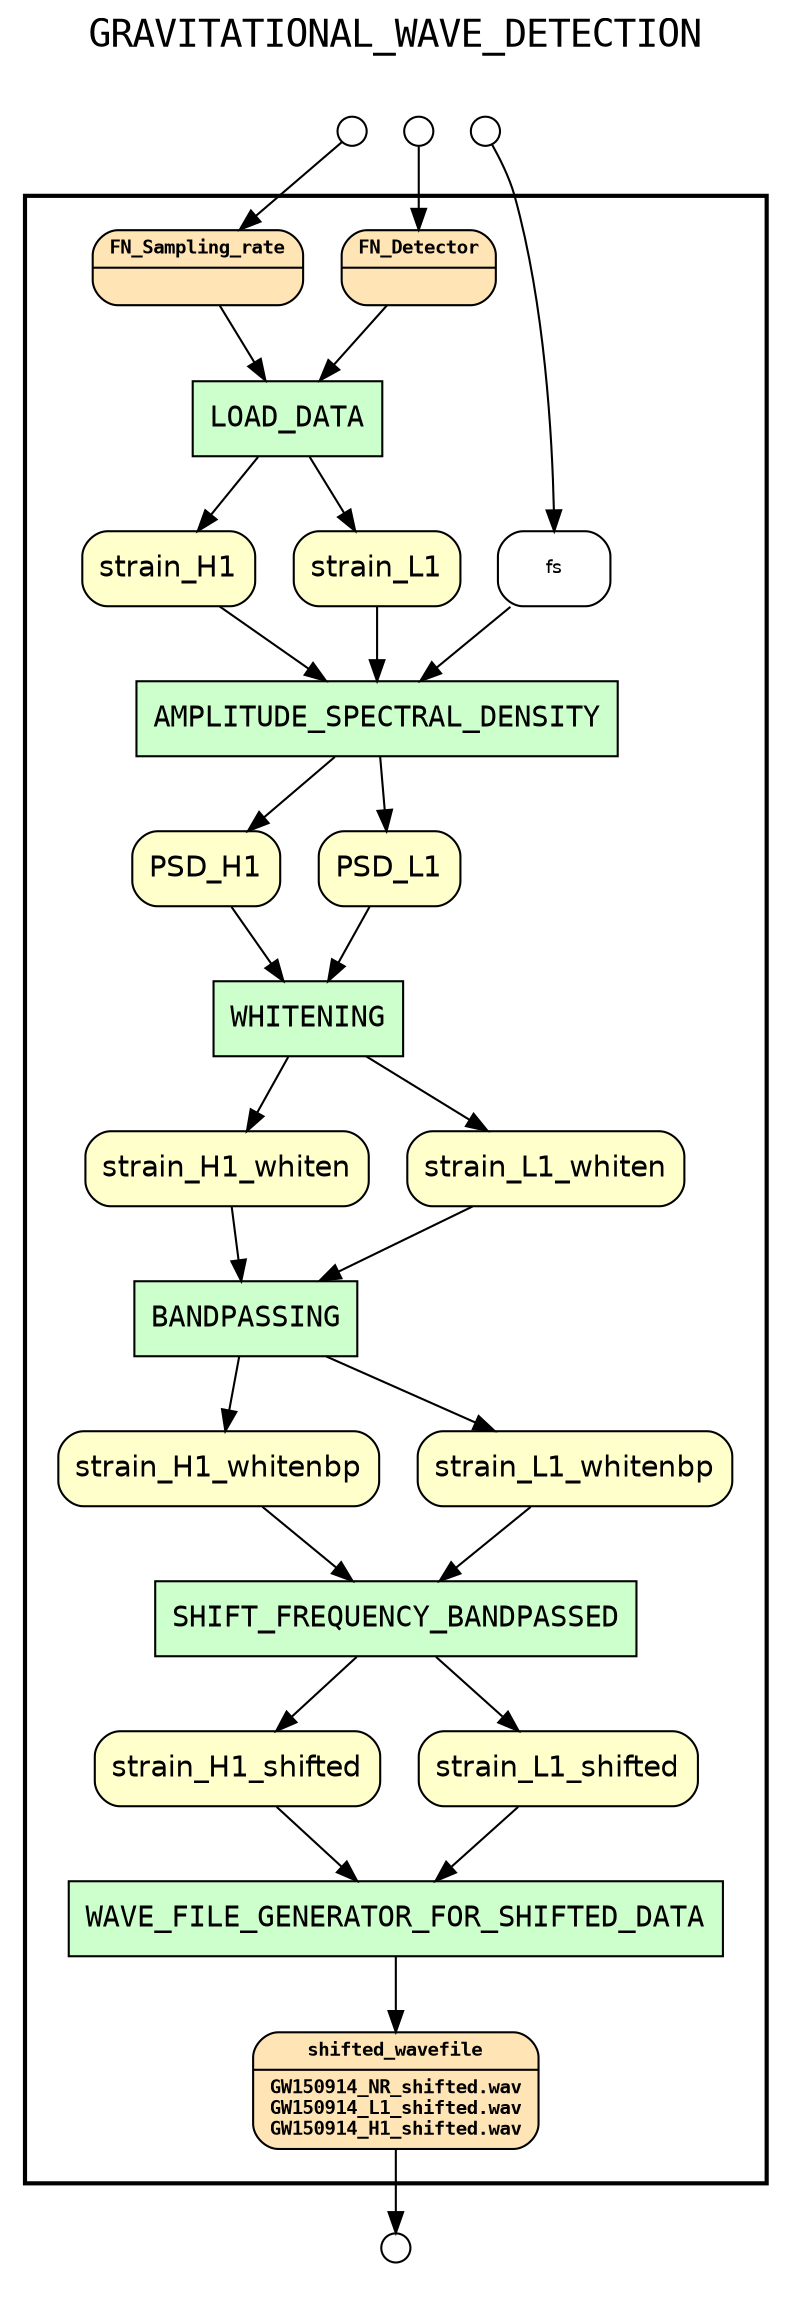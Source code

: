
digraph yw_data_view {
rankdir=TB
fontname=Courier; fontsize=18; labelloc=t
label="GRAVITATIONAL_WAVE_DETECTION"
subgraph cluster_workflow { label=""; color=black; penwidth=2
subgraph cluster_workflow_inner { label=""; color=white
node[shape=box style="filled" fillcolor="#CCFFCC" peripheries=1 fontname=Courier]
SHIFT_FREQUENCY_BANDPASSED
BANDPASSING
WHITENING
AMPLITUDE_SPECTRAL_DENSITY
LOAD_DATA
WAVE_FILE_GENERATOR_FOR_SHIFTED_DATA
node[shape=box style="filled" fillcolor="#CCFFCC" peripheries=1 fontname=Courier]
node[shape=box style="rounded,filled" fillcolor="#FFFFCC" peripheries=1 fontname=Helvetica]
strain_H1
strain_L1
PSD_H1
PSD_L1
strain_H1_whiten
strain_L1_whiten
strain_H1_whitenbp
strain_L1_whitenbp
strain_H1_shifted
strain_L1_shifted
node[shape=box style="rounded,filled" fillcolor="#FFE4B5" peripheries=1 fontname="Courier-Bold" fontsize=9]
FN_Detector[shape=record rankdir=LR label="{<f0> FN_Detector |<f1>}"]
FN_Sampling_rate[shape=record rankdir=LR label="{<f0> FN_Sampling_rate |<f1>}"]
node[shape=box style="rounded,filled" fillcolor="#FFE4B5" peripheries=1 fontname="Courier-Bold" fontsize=9]
shifted_wavefile[shape=record rankdir=LR label="{<f0> shifted_wavefile |<f1>GW150914_NR_shifted.wav\lGW150914_L1_shifted.wav\lGW150914_H1_shifted.wav\l}"]
node[shape=box style="rounded,filled" fillcolor="#FFFFFF" peripheries=1 fontname=Helvetica]
fs
}}
subgraph cluster_inflows { label=""; color=white; penwidth=2
subgraph cluster_inflows_inner { label=""; color=white
node[shape=circle fillcolor="#FFFFFF" peripheries=1 width=0.2]
fs_inflow [label=""]
FN_Detector_inflow [label=""]
FN_Sampling_rate_inflow [label=""]
}}
subgraph cluster_outflows { label=""; color=white; penwidth=2
subgraph cluster_outflows_inner { label=""; color=white
node[shape=circle fillcolor="#FFFFFF" peripheries=1 width=0.2]
shifted_wavefile_outflow [label=""]
}}
strain_H1_shifted -> WAVE_FILE_GENERATOR_FOR_SHIFTED_DATA
strain_H1_whitenbp -> SHIFT_FREQUENCY_BANDPASSED
strain_L1_shifted -> WAVE_FILE_GENERATOR_FOR_SHIFTED_DATA
FN_Detector -> LOAD_DATA
strain_L1_whitenbp -> SHIFT_FREQUENCY_BANDPASSED
FN_Sampling_rate -> LOAD_DATA
PSD_H1 -> WHITENING
PSD_L1 -> WHITENING
fs -> AMPLITUDE_SPECTRAL_DENSITY
strain_H1 -> AMPLITUDE_SPECTRAL_DENSITY
strain_H1_whiten -> BANDPASSING
strain_L1 -> AMPLITUDE_SPECTRAL_DENSITY
strain_L1_whiten -> BANDPASSING
LOAD_DATA -> strain_H1
LOAD_DATA -> strain_L1
AMPLITUDE_SPECTRAL_DENSITY -> PSD_H1
AMPLITUDE_SPECTRAL_DENSITY -> PSD_L1
WHITENING -> strain_H1_whiten
WHITENING -> strain_L1_whiten
BANDPASSING -> strain_H1_whitenbp
BANDPASSING -> strain_L1_whitenbp
SHIFT_FREQUENCY_BANDPASSED -> strain_H1_shifted
SHIFT_FREQUENCY_BANDPASSED -> strain_L1_shifted
WAVE_FILE_GENERATOR_FOR_SHIFTED_DATA -> shifted_wavefile
fs_inflow -> fs
FN_Detector_inflow -> FN_Detector
FN_Sampling_rate_inflow -> FN_Sampling_rate
shifted_wavefile -> shifted_wavefile_outflow
}

